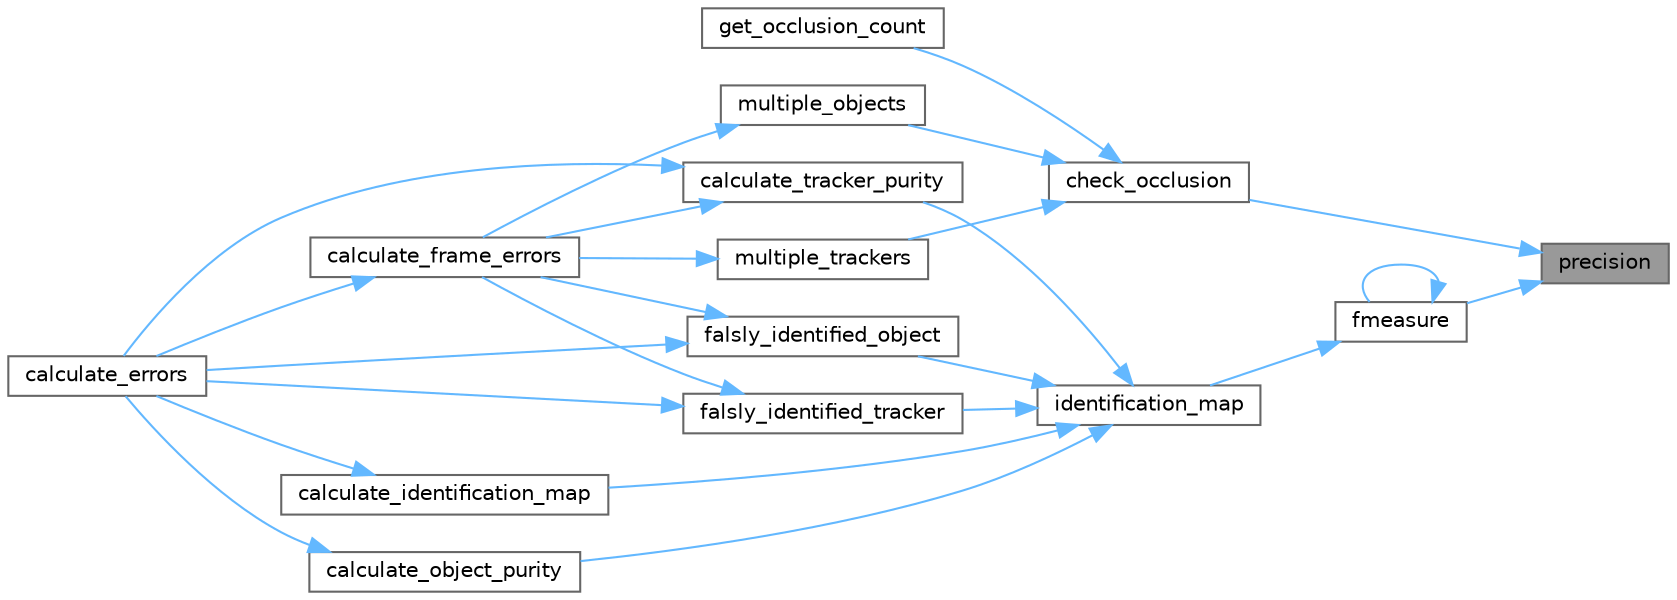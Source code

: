 digraph "precision"
{
 // LATEX_PDF_SIZE
  bgcolor="transparent";
  edge [fontname=Helvetica,fontsize=10,labelfontname=Helvetica,labelfontsize=10];
  node [fontname=Helvetica,fontsize=10,shape=box,height=0.2,width=0.4];
  rankdir="RL";
  Node1 [id="Node000001",label="precision",height=0.2,width=0.4,color="gray40", fillcolor="grey60", style="filled", fontcolor="black",tooltip=" "];
  Node1 -> Node2 [id="edge24_Node000001_Node000002",dir="back",color="steelblue1",style="solid",tooltip=" "];
  Node2 [id="Node000002",label="check_occlusion",height=0.2,width=0.4,color="grey40", fillcolor="white", style="filled",URL="$a00154.html#a756c92b090c4b99e7afe65dd1a08cd38",tooltip="Checks if a ground truth is occluded."];
  Node2 -> Node3 [id="edge25_Node000002_Node000003",dir="back",color="steelblue1",style="solid",tooltip=" "];
  Node3 [id="Node000003",label="get_occlusion_count",height=0.2,width=0.4,color="grey40", fillcolor="white", style="filled",URL="$a00154.html#af23940c18d935e51e2445a917d091dd4",tooltip="Returns a number of occluded ground truths occur at a frame."];
  Node2 -> Node4 [id="edge26_Node000002_Node000004",dir="back",color="steelblue1",style="solid",tooltip=" "];
  Node4 [id="Node000004",label="multiple_objects",height=0.2,width=0.4,color="grey40", fillcolor="white", style="filled",URL="$a00154.html#a24713f50b19ca4cf8b48421328fffcf4",tooltip=" "];
  Node4 -> Node5 [id="edge27_Node000004_Node000005",dir="back",color="steelblue1",style="solid",tooltip=" "];
  Node5 [id="Node000005",label="calculate_frame_errors",height=0.2,width=0.4,color="grey40", fillcolor="white", style="filled",URL="$a00154.html#afb84b7efc3d1670971c3a96f2289ac5a",tooltip=" "];
  Node5 -> Node6 [id="edge28_Node000005_Node000006",dir="back",color="steelblue1",style="solid",tooltip=" "];
  Node6 [id="Node000006",label="calculate_errors",height=0.2,width=0.4,color="grey40", fillcolor="white", style="filled",URL="$a00154.html#a2cc5036fce7e6fbf3fb8e999bcf5ae25",tooltip=" "];
  Node2 -> Node7 [id="edge29_Node000002_Node000007",dir="back",color="steelblue1",style="solid",tooltip=" "];
  Node7 [id="Node000007",label="multiple_trackers",height=0.2,width=0.4,color="grey40", fillcolor="white", style="filled",URL="$a00154.html#ae7a2ff900f60fe15be7946b972d55ce1",tooltip=" "];
  Node7 -> Node5 [id="edge30_Node000007_Node000005",dir="back",color="steelblue1",style="solid",tooltip=" "];
  Node1 -> Node8 [id="edge31_Node000001_Node000008",dir="back",color="steelblue1",style="solid",tooltip=" "];
  Node8 [id="Node000008",label="fmeasure",height=0.2,width=0.4,color="grey40", fillcolor="white", style="filled",URL="$a00154.html#a1990a7819cacf1d4c1d72db40e19d7a9",tooltip=" "];
  Node8 -> Node8 [id="edge32_Node000008_Node000008",dir="back",color="steelblue1",style="solid",tooltip=" "];
  Node8 -> Node9 [id="edge33_Node000008_Node000009",dir="back",color="steelblue1",style="solid",tooltip=" "];
  Node9 [id="Node000009",label="identification_map",height=0.2,width=0.4,color="grey40", fillcolor="white", style="filled",URL="$a00154.html#aaaad9fe0f151923410425485f2f4c4ed",tooltip=" "];
  Node9 -> Node10 [id="edge34_Node000009_Node000010",dir="back",color="steelblue1",style="solid",tooltip=" "];
  Node10 [id="Node000010",label="calculate_identification_map",height=0.2,width=0.4,color="grey40", fillcolor="white", style="filled",URL="$a00154.html#a3639a941793f544ac8da43787caf0e79",tooltip="Calculates Identification map for an entire video."];
  Node10 -> Node6 [id="edge35_Node000010_Node000006",dir="back",color="steelblue1",style="solid",tooltip=" "];
  Node9 -> Node11 [id="edge36_Node000009_Node000011",dir="back",color="steelblue1",style="solid",tooltip=" "];
  Node11 [id="Node000011",label="calculate_object_purity",height=0.2,width=0.4,color="grey40", fillcolor="white", style="filled",URL="$a00154.html#afa5e4bd548b6ad8817feade0a06a04f2",tooltip=" "];
  Node11 -> Node6 [id="edge37_Node000011_Node000006",dir="back",color="steelblue1",style="solid",tooltip=" "];
  Node9 -> Node12 [id="edge38_Node000009_Node000012",dir="back",color="steelblue1",style="solid",tooltip=" "];
  Node12 [id="Node000012",label="calculate_tracker_purity",height=0.2,width=0.4,color="grey40", fillcolor="white", style="filled",URL="$a00154.html#abe18d5f6b249e1dde980ff17aabf9e8f",tooltip=" "];
  Node12 -> Node6 [id="edge39_Node000012_Node000006",dir="back",color="steelblue1",style="solid",tooltip=" "];
  Node12 -> Node5 [id="edge40_Node000012_Node000005",dir="back",color="steelblue1",style="solid",tooltip=" "];
  Node9 -> Node13 [id="edge41_Node000009_Node000013",dir="back",color="steelblue1",style="solid",tooltip=" "];
  Node13 [id="Node000013",label="falsly_identified_object",height=0.2,width=0.4,color="grey40", fillcolor="white", style="filled",URL="$a00154.html#a2a0bf799d0e7ebe787ced89e43d09bb5",tooltip=" "];
  Node13 -> Node6 [id="edge42_Node000013_Node000006",dir="back",color="steelblue1",style="solid",tooltip=" "];
  Node13 -> Node5 [id="edge43_Node000013_Node000005",dir="back",color="steelblue1",style="solid",tooltip=" "];
  Node9 -> Node14 [id="edge44_Node000009_Node000014",dir="back",color="steelblue1",style="solid",tooltip=" "];
  Node14 [id="Node000014",label="falsly_identified_tracker",height=0.2,width=0.4,color="grey40", fillcolor="white", style="filled",URL="$a00154.html#a86b2c6d7d6195d366eca3c999f3219a2",tooltip=" "];
  Node14 -> Node6 [id="edge45_Node000014_Node000006",dir="back",color="steelblue1",style="solid",tooltip=" "];
  Node14 -> Node5 [id="edge46_Node000014_Node000005",dir="back",color="steelblue1",style="solid",tooltip=" "];
}
